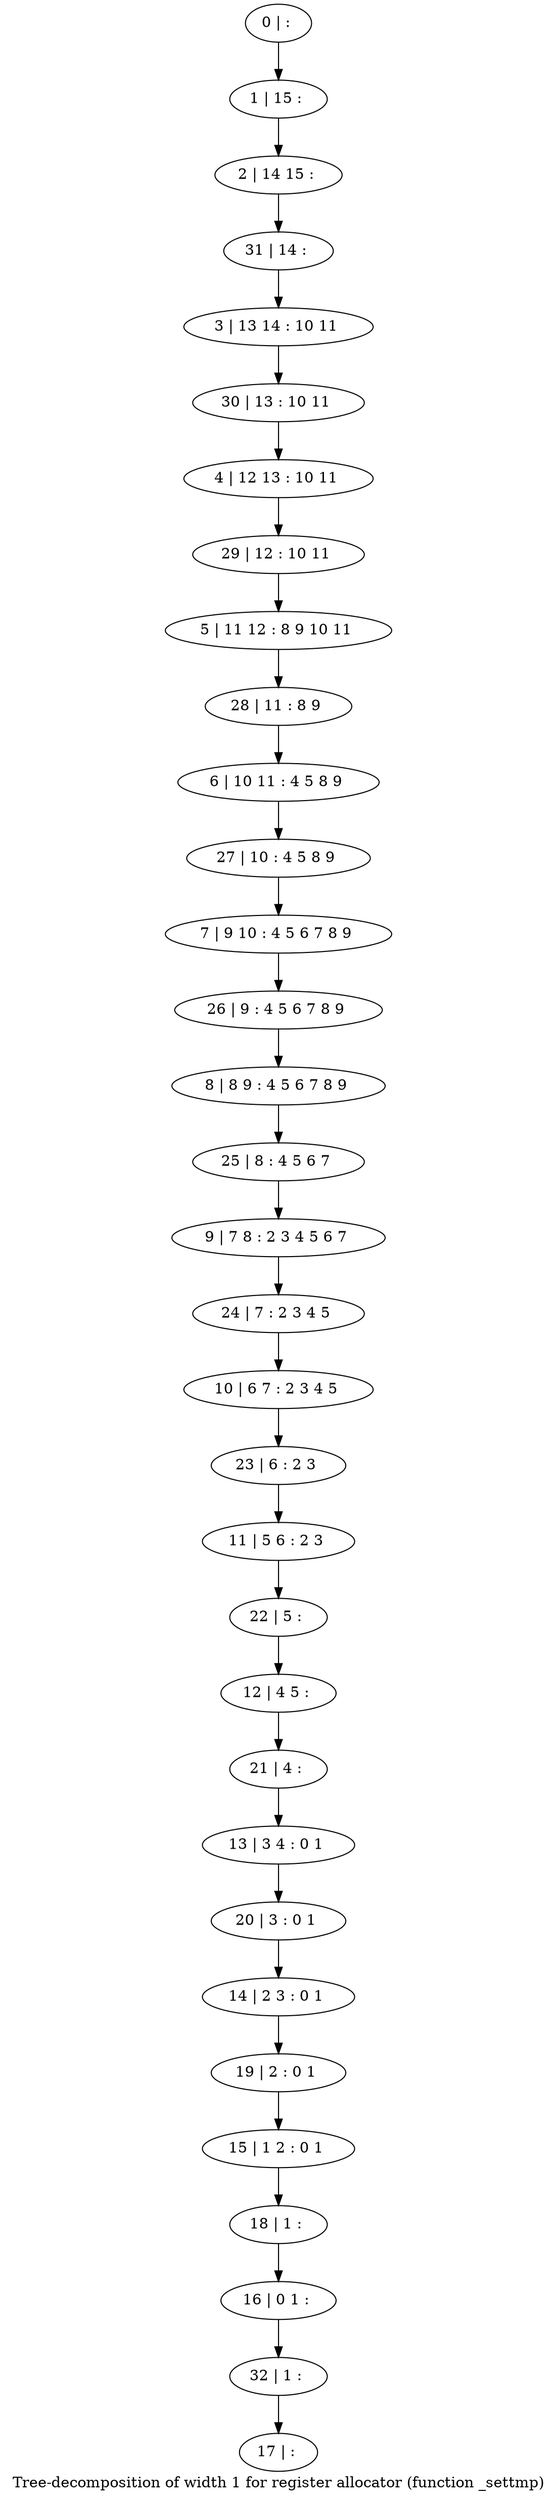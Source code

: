 digraph G {
graph [label="Tree-decomposition of width 1 for register allocator (function _settmp)"]
0[label="0 | : "];
1[label="1 | 15 : "];
2[label="2 | 14 15 : "];
3[label="3 | 13 14 : 10 11 "];
4[label="4 | 12 13 : 10 11 "];
5[label="5 | 11 12 : 8 9 10 11 "];
6[label="6 | 10 11 : 4 5 8 9 "];
7[label="7 | 9 10 : 4 5 6 7 8 9 "];
8[label="8 | 8 9 : 4 5 6 7 8 9 "];
9[label="9 | 7 8 : 2 3 4 5 6 7 "];
10[label="10 | 6 7 : 2 3 4 5 "];
11[label="11 | 5 6 : 2 3 "];
12[label="12 | 4 5 : "];
13[label="13 | 3 4 : 0 1 "];
14[label="14 | 2 3 : 0 1 "];
15[label="15 | 1 2 : 0 1 "];
16[label="16 | 0 1 : "];
17[label="17 | : "];
18[label="18 | 1 : "];
19[label="19 | 2 : 0 1 "];
20[label="20 | 3 : 0 1 "];
21[label="21 | 4 : "];
22[label="22 | 5 : "];
23[label="23 | 6 : 2 3 "];
24[label="24 | 7 : 2 3 4 5 "];
25[label="25 | 8 : 4 5 6 7 "];
26[label="26 | 9 : 4 5 6 7 8 9 "];
27[label="27 | 10 : 4 5 8 9 "];
28[label="28 | 11 : 8 9 "];
29[label="29 | 12 : 10 11 "];
30[label="30 | 13 : 10 11 "];
31[label="31 | 14 : "];
32[label="32 | 1 : "];
0->1 ;
1->2 ;
18->16 ;
15->18 ;
19->15 ;
14->19 ;
20->14 ;
13->20 ;
21->13 ;
12->21 ;
22->12 ;
11->22 ;
23->11 ;
10->23 ;
24->10 ;
9->24 ;
25->9 ;
8->25 ;
26->8 ;
7->26 ;
27->7 ;
6->27 ;
28->6 ;
5->28 ;
29->5 ;
4->29 ;
30->4 ;
3->30 ;
31->3 ;
2->31 ;
32->17 ;
16->32 ;
}

